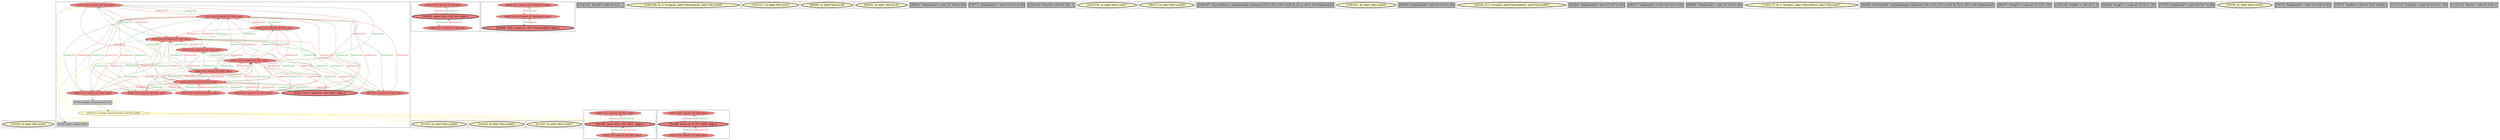
digraph G {



node1016->node1020 [style=solid,color=firebrick3,label="A|indep|Const",penwidth=1.0,fontcolor=firebrick3 ]
node1020->node1016 [style=solid,color=forestgreen,label="T|indep|Const",penwidth=1.0,fontcolor=forestgreen ]
node1026->node1024 [style=solid,color=firebrick3,label="A|indep|Const",penwidth=1.0,fontcolor=firebrick3 ]
node1024->node1026 [style=solid,color=forestgreen,label="T|indep|Const",penwidth=1.0,fontcolor=forestgreen ]
node1007->node1015 [style=solid,color=firebrick3,label="A|indep|Const",penwidth=1.0,fontcolor=firebrick3 ]
node1013->node1019 [style=solid,color=firebrick3,label="A|indep|Const",penwidth=1.0,fontcolor=firebrick3 ]
node1021->node1019 [style=solid,color=firebrick3,label="A|indep|Const",penwidth=1.0,fontcolor=firebrick3 ]
node1030->node1029 [style=solid,color=firebrick3,label="A|indep|Const",penwidth=1.0,fontcolor=firebrick3 ]
node1029->node1030 [style=solid,color=forestgreen,label="T|indep|Const",penwidth=1.0,fontcolor=forestgreen ]
node1010->node1020 [style=solid,color=firebrick3,label="A|indep|Const",penwidth=1.0,fontcolor=firebrick3 ]
node1022->node1014 [style=solid,color=firebrick3,label="A|indep|Const",penwidth=1.0,fontcolor=firebrick3 ]
node1019->node1013 [style=solid,color=forestgreen,label="T|indep|Const",penwidth=1.0,fontcolor=forestgreen ]
node1014->node1022 [style=solid,color=forestgreen,label="T|indep|Const",penwidth=1.0,fontcolor=forestgreen ]
node1022->node1020 [style=solid,color=firebrick3,label="A|indep|Const",penwidth=1.0,fontcolor=firebrick3 ]
node1017->node1021 [style=solid,color=gold,label="C",penwidth=1.0,fontcolor=gold ]
node1008->node1020 [style=solid,color=firebrick3,label="A|indep|Const",penwidth=1.0,fontcolor=firebrick3 ]
node1020->node1008 [style=solid,color=forestgreen,label="T|indep|Const",penwidth=1.0,fontcolor=forestgreen ]
node1020->node1007 [style=solid,color=forestgreen,label="T|indep|Const",penwidth=1.0,fontcolor=forestgreen ]
node1021->node1020 [style=solid,color=firebrick3,label="A|indep|Const",penwidth=1.0,fontcolor=firebrick3 ]
node1007->node1019 [style=solid,color=firebrick3,label="A|indep|Const",penwidth=1.0,fontcolor=firebrick3 ]
node1019->node1007 [style=solid,color=forestgreen,label="T|indep|Const",penwidth=1.0,fontcolor=forestgreen ]
node1028->node1029 [style=solid,color=firebrick3,label="A|indep|Const",penwidth=1.0,fontcolor=firebrick3 ]
node1020->node1012 [style=solid,color=forestgreen,label="T|indep|Const",penwidth=1.0,fontcolor=forestgreen ]
node1015->node1007 [style=solid,color=forestgreen,label="T|indep|Const",penwidth=1.0,fontcolor=forestgreen ]
node1015->node1012 [style=solid,color=forestgreen,label="T|indep|Const",penwidth=1.0,fontcolor=forestgreen ]
node1012->node1020 [style=solid,color=firebrick3,label="A|indep|Const",penwidth=1.0,fontcolor=firebrick3 ]
node1012->node1019 [style=solid,color=firebrick3,label="A|indep|Const",penwidth=1.0,fontcolor=firebrick3 ]
node1029->node1028 [style=solid,color=forestgreen,label="T|indep|Const",penwidth=1.0,fontcolor=forestgreen ]
node1015->node1009 [style=solid,color=forestgreen,label="T|indep|Const",penwidth=1.0,fontcolor=forestgreen ]
node1019->node1010 [style=solid,color=forestgreen,label="T|indep|Const",penwidth=1.0,fontcolor=forestgreen ]
node1017->node1016 [style=solid,color=gold,label="C",penwidth=1.0,fontcolor=gold ]
node1008->node1015 [style=solid,color=firebrick3,label="A|indep|Const",penwidth=1.0,fontcolor=firebrick3 ]
node1020->node1021 [style=solid,color=forestgreen,label="T|indep|Const",penwidth=1.0,fontcolor=forestgreen ]
node1021->node1018 [style=solid,color=black,label="",penwidth=0.5,fontcolor=black ]
node1019->node1021 [style=solid,color=forestgreen,label="T|indep|Const",penwidth=1.0,fontcolor=forestgreen ]
node1020->node1010 [style=solid,color=forestgreen,label="T|indep|Const",penwidth=1.0,fontcolor=forestgreen ]
node1009->node1015 [style=solid,color=firebrick3,label="A|indep|Const",penwidth=1.0,fontcolor=firebrick3 ]
node1020->node1009 [style=solid,color=forestgreen,label="T|indep|Const",penwidth=1.0,fontcolor=forestgreen ]
node1014->node1011 [style=solid,color=forestgreen,label="T|indep|Const",penwidth=1.0,fontcolor=forestgreen ]
node1019->node1011 [style=solid,color=forestgreen,label="T|indep|Const",penwidth=1.0,fontcolor=forestgreen ]
node1021->node1014 [style=solid,color=firebrick3,label="A|indep|Const",penwidth=1.0,fontcolor=firebrick3 ]
node1015->node1013 [style=solid,color=forestgreen,label="T|indep|Const",penwidth=1.0,fontcolor=forestgreen ]
node1021->node1015 [style=solid,color=firebrick3,label="A|indep|Const",penwidth=1.0,fontcolor=firebrick3 ]
node1013->node1014 [style=solid,color=firebrick3,label="A|indep|Const",penwidth=1.0,fontcolor=firebrick3 ]
node1020->node1011 [style=solid,color=forestgreen,label="T|indep|Const",penwidth=1.0,fontcolor=forestgreen ]
node1016->node1014 [style=solid,color=firebrick3,label="A|indep|Const",penwidth=1.0,fontcolor=firebrick3 ]
node1017->node1027 [style=solid,color=gold,label="C",penwidth=1.0,fontcolor=gold ]
node1012->node1014 [style=solid,color=firebrick3,label="A|indep|Const",penwidth=1.0,fontcolor=firebrick3 ]
node1017->node998 [style=solid,color=gold,label="C",penwidth=1.0,fontcolor=gold ]
node1011->node1014 [style=solid,color=firebrick3,label="A|indep|Const",penwidth=1.0,fontcolor=firebrick3 ]
node1014->node1016 [style=solid,color=forestgreen,label="T|indep|Const",penwidth=1.0,fontcolor=forestgreen ]
node1002->node1003 [style=solid,color=firebrick3,label="A|indep|Const",penwidth=1.0,fontcolor=firebrick3 ]
node1010->node1014 [style=solid,color=firebrick3,label="A|indep|Const",penwidth=1.0,fontcolor=firebrick3 ]
node1017->node1029 [style=solid,color=gold,label="C",penwidth=1.0,fontcolor=gold ]
node1017->node1031 [style=solid,color=gold,label="C",penwidth=1.0,fontcolor=gold ]
node1015->node1008 [style=solid,color=forestgreen,label="T|indep|Const",penwidth=1.0,fontcolor=forestgreen ]
node1015->node1011 [style=solid,color=forestgreen,label="T|indep|Const",penwidth=1.0,fontcolor=forestgreen ]
node1017->node1014 [style=solid,color=gold,label="C",penwidth=1.0,fontcolor=gold ]
node1017->node1006 [style=solid,color=gold,label="C",penwidth=1.0,fontcolor=gold ]
node1017->node1017 [style=solid,color=gold,label="C",penwidth=1.0,fontcolor=gold ]
node1019->node1012 [style=solid,color=forestgreen,label="T|indep|Const",penwidth=1.0,fontcolor=forestgreen ]
node1017->node971 [style=solid,color=gold,label="C",penwidth=1.0,fontcolor=gold ]
node1010->node1019 [style=solid,color=firebrick3,label="A|indep|Const",penwidth=1.0,fontcolor=firebrick3 ]
node1014->node1010 [style=solid,color=forestgreen,label="T|indep|Const",penwidth=1.0,fontcolor=forestgreen ]
node1010->node1015 [style=solid,color=firebrick3,label="A|indep|Const",penwidth=1.0,fontcolor=firebrick3 ]
node1015->node1010 [style=solid,color=forestgreen,label="T|indep|Const",penwidth=1.0,fontcolor=forestgreen ]
node1019->node1022 [style=solid,color=forestgreen,label="T|indep|Const",penwidth=1.0,fontcolor=forestgreen ]
node1009->node1020 [style=solid,color=firebrick3,label="A|indep|Const",penwidth=1.0,fontcolor=firebrick3 ]
node1019->node1008 [style=solid,color=forestgreen,label="T|indep|Const",penwidth=1.0,fontcolor=forestgreen ]
node1022->node1019 [style=solid,color=firebrick3,label="A|indep|Const",penwidth=1.0,fontcolor=firebrick3 ]
node1014->node1013 [style=solid,color=forestgreen,label="T|indep|Const",penwidth=1.0,fontcolor=forestgreen ]
node1008->node1014 [style=solid,color=firebrick3,label="A|indep|Const",penwidth=1.0,fontcolor=firebrick3 ]
node1022->node1015 [style=solid,color=firebrick3,label="A|indep|Const",penwidth=1.0,fontcolor=firebrick3 ]
node1013->node1020 [style=solid,color=firebrick3,label="A|indep|Const",penwidth=1.0,fontcolor=firebrick3 ]
node1020->node1013 [style=solid,color=forestgreen,label="T|indep|Const",penwidth=1.0,fontcolor=forestgreen ]
node1015->node1021 [style=solid,color=forestgreen,label="T|indep|Const",penwidth=1.0,fontcolor=forestgreen ]
node1013->node1015 [style=solid,color=firebrick3,label="A|indep|Const",penwidth=1.0,fontcolor=firebrick3 ]
node1016->node1015 [style=solid,color=firebrick3,label="A|indep|Const",penwidth=1.0,fontcolor=firebrick3 ]
node1015->node1016 [style=solid,color=forestgreen,label="T|indep|Const",penwidth=1.0,fontcolor=forestgreen ]
node1011->node1019 [style=solid,color=firebrick3,label="A|indep|Const",penwidth=1.0,fontcolor=firebrick3 ]
node1014->node1009 [style=solid,color=forestgreen,label="T|indep|Const",penwidth=1.0,fontcolor=forestgreen ]
node1009->node1019 [style=solid,color=firebrick3,label="A|indep|Const",penwidth=1.0,fontcolor=firebrick3 ]
node1008->node1019 [style=solid,color=firebrick3,label="A|indep|Const",penwidth=1.0,fontcolor=firebrick3 ]
node1011->node1015 [style=solid,color=firebrick3,label="A|indep|Const",penwidth=1.0,fontcolor=firebrick3 ]
node981->node983 [style=solid,color=firebrick3,label="A|indep",penwidth=1.0,fontcolor=firebrick3 ]
node1019->node1016 [style=solid,color=forestgreen,label="T|indep|Const",penwidth=1.0,fontcolor=forestgreen ]
node1007->node1020 [style=solid,color=firebrick3,label="A|indep|Const",penwidth=1.0,fontcolor=firebrick3 ]
node1019->node1009 [style=solid,color=forestgreen,label="T|indep|Const",penwidth=1.0,fontcolor=forestgreen ]
node1004->node1003 [style=solid,color=firebrick3,label="A|indep|Const",penwidth=1.0,fontcolor=firebrick3 ]
node1020->node1022 [style=solid,color=forestgreen,label="T|indep|Const",penwidth=1.0,fontcolor=forestgreen ]
node1003->node1004 [style=solid,color=forestgreen,label="T|indep|Const",penwidth=1.0,fontcolor=forestgreen ]
node1011->node1020 [style=solid,color=firebrick3,label="A|indep|Const",penwidth=1.0,fontcolor=firebrick3 ]
node1014->node1008 [style=solid,color=forestgreen,label="T|indep|Const",penwidth=1.0,fontcolor=forestgreen ]
node1018->node1017 [style=solid,color=black,label="",penwidth=0.5,fontcolor=black ]
node1017->node1018 [style=solid,color=gold,label="C",penwidth=1.0,fontcolor=gold ]
node1016->node1006 [style=solid,color=black,label="",penwidth=0.5,fontcolor=black ]
node1014->node1021 [style=solid,color=forestgreen,label="T|indep|Const",penwidth=1.0,fontcolor=forestgreen ]
node1024->node1025 [style=solid,color=forestgreen,label="T|indep|Const",penwidth=1.0,fontcolor=forestgreen ]
node1017->node1024 [style=solid,color=gold,label="C",penwidth=1.0,fontcolor=gold ]
node1003->node1002 [style=solid,color=forestgreen,label="T|indep|Const",penwidth=1.0,fontcolor=forestgreen ]
node983->node981 [style=solid,color=forestgreen,label="T|indep",penwidth=1.0,fontcolor=forestgreen ]
node1025->node1024 [style=solid,color=firebrick3,label="A|indep|Const",penwidth=1.0,fontcolor=firebrick3 ]
node1015->node1022 [style=solid,color=forestgreen,label="T|indep|Const",penwidth=1.0,fontcolor=forestgreen ]
node1007->node1014 [style=solid,color=firebrick3,label="A|indep|Const",penwidth=1.0,fontcolor=firebrick3 ]
node983->node982 [style=solid,color=forestgreen,label="T|indep",penwidth=1.0,fontcolor=forestgreen ]
node1012->node1015 [style=solid,color=firebrick3,label="A|indep|Const",penwidth=1.0,fontcolor=firebrick3 ]
node982->node983 [style=solid,color=firebrick3,label="A|indep",penwidth=1.0,fontcolor=firebrick3 ]
node1006->node1014 [style=solid,color=black,label="",penwidth=0.5,fontcolor=black ]
node1014->node1007 [style=solid,color=forestgreen,label="T|indep|Const",penwidth=1.0,fontcolor=forestgreen ]
node1016->node1019 [style=solid,color=firebrick3,label="A|indep|Const",penwidth=1.0,fontcolor=firebrick3 ]
node1009->node1014 [style=solid,color=firebrick3,label="A|indep|Const",penwidth=1.0,fontcolor=firebrick3 ]
node1014->node1012 [style=solid,color=forestgreen,label="T|indep|Const",penwidth=1.0,fontcolor=forestgreen ]


subgraph cluster36 {


node1031 [penwidth=3.0,fontsize=20,fillcolor=lemonchiffon,label="[21/22]  br label %for.cond27",shape=ellipse,style=filled ]



}

subgraph cluster15 {


node988 [penwidth=3.0,fontsize=20,fillcolor=grey,label="[114/115]  %inc49 = add i32 %22, 1",shape=rectangle,style=filled ]



}

subgraph cluster35 {


node1030 [fillcolor=lightcoral,label="[28/29]  %24 = load i32, i32* %j51, align 4",shape=ellipse,style=filled ]
node1028 [fillcolor=lightcoral,label="[26/27]  %27 = load i32, i32* %j51, align 4",shape=ellipse,style=filled ]
node1029 [penwidth=3.0,fontsize=20,fillcolor=lightcoral,label="[25/30]  store i32 0, i32* %j51, align 4",shape=ellipse,style=filled ]



}

subgraph cluster11 {


node984 [penwidth=3.0,fontsize=20,fillcolor=lemonchiffon,label="[108/109]  br i1 %cmp28, label %for.body29, label %for.end50",shape=ellipse,style=filled ]



}

subgraph cluster19 {


node992 [penwidth=3.0,fontsize=20,fillcolor=lemonchiffon,label="[120/121]  br label %for.inc61",shape=ellipse,style=filled ]



}

subgraph cluster9 {


node980 [penwidth=3.0,fontsize=20,fillcolor=lemonchiffon,label="[88/89]  br label %for.inc48",shape=ellipse,style=filled ]



}

subgraph cluster8 {


node979 [penwidth=3.0,fontsize=20,fillcolor=lemonchiffon,label="[90/91]  br label %for.inc45",shape=ellipse,style=filled ]



}

subgraph cluster10 {


node983 [fillcolor=lightcoral,label="[65/68]  store i32 %add44, i32* %arrayidx43, align 4",shape=ellipse,style=filled ]
node981 [fillcolor=lightcoral,label="[66/67]  %25 = load i32, i32* %arrayidx56, align 4",shape=ellipse,style=filled ]
node982 [penwidth=3.0,fontsize=20,fillcolor=lightcoral,label="[64/69]  %20 = load i32, i32* %arrayidx43, align 4",shape=ellipse,style=filled ]



}

subgraph cluster23 {


node996 [penwidth=3.0,fontsize=20,fillcolor=grey,label="[80/81]  %idxprom35 = zext i32 %16 to i64",shape=rectangle,style=filled ]



}

subgraph cluster7 {


node978 [penwidth=3.0,fontsize=20,fillcolor=grey,label="[76/77]  %idxprom55 = zext i32 %24 to i64",shape=rectangle,style=filled ]



}

subgraph cluster14 {


node987 [penwidth=3.0,fontsize=20,fillcolor=grey,label="[104/105]  %inc46 = add i32 %21, 1",shape=rectangle,style=filled ]



}

subgraph cluster6 {


node977 [penwidth=3.0,fontsize=20,fillcolor=lemonchiffon,label="[102/103]  br label %for.cond27",shape=ellipse,style=filled ]



}

subgraph cluster30 {


node1005 [penwidth=3.0,fontsize=20,fillcolor=lemonchiffon,label="[56/57]  br label %for.cond30",shape=ellipse,style=filled ]



}

subgraph cluster31 {


node1022 [fillcolor=lightcoral,label="[44/45]  %26 = load i32, i32* %i22, align 4",shape=ellipse,style=filled ]
node1011 [fillcolor=lightcoral,label="[6/47]  %21 = load i32, i32* %i22, align 4",shape=ellipse,style=filled ]
node1007 [fillcolor=lightcoral,label="[8/9]  %23 = load i32, i32* %i22, align 4",shape=ellipse,style=filled ]
node1010 [penwidth=3.0,fontsize=20,fillcolor=lightcoral,label="[0/53]  %14 = load i32, i32* %i22, align 4",shape=ellipse,style=filled ]
node1009 [fillcolor=lightcoral,label="[14/15]  %22 = load i32, i32* %i22, align 4",shape=ellipse,style=filled ]
node1008 [fillcolor=lightcoral,label="[2/51]  %13 = load i32, i32* %i22, align 4",shape=ellipse,style=filled ]
node1006 [fillcolor=grey,label="[11/12]  %inc65 = add i32 %29, 1",shape=rectangle,style=filled ]
node1018 [fillcolor=grey,label="[17/40]  %cmp24 = icmp ult i32 %12, 100",shape=rectangle,style=filled ]
node1013 [fillcolor=lightcoral,label="[42/43]  %28 = load i32, i32* %i22, align 4",shape=ellipse,style=filled ]
node1015 [fillcolor=lightcoral,label="[5/48]  store i32 %inc62, i32* %i22, align 4",shape=ellipse,style=filled ]
node1014 [fillcolor=lightcoral,label="[3/50]  store i32 %inc65, i32* %i22, align 4",shape=ellipse,style=filled ]
node1016 [fillcolor=lightcoral,label="[10/13]  %29 = load i32, i32* %i22, align 4",shape=ellipse,style=filled ]
node1017 [fillcolor=lemonchiffon,label="[18/39]  br i1 %cmp24, label %for.body25, label %for.end66",shape=ellipse,style=filled ]
node1019 [fillcolor=lightcoral,label="[7/46]  store i32 %inc46, i32* %i22, align 4",shape=ellipse,style=filled ]
node1012 [fillcolor=lightcoral,label="[4/49]  %15 = load i32, i32* %i22, align 4",shape=ellipse,style=filled ]
node1020 [fillcolor=lightcoral,label="[1/52]  store i32 %inc49, i32* %i22, align 4",shape=ellipse,style=filled ]
node1021 [fillcolor=lightcoral,label="[16/41]  %12 = load i32, i32* %i22, align 4",shape=ellipse,style=filled ]



}

subgraph cluster0 {


node971 [penwidth=3.0,fontsize=20,fillcolor=lemonchiffon,label="[19/20]  br label %for.inc64",shape=ellipse,style=filled ]



}

subgraph cluster13 {


node986 [penwidth=3.0,fontsize=20,fillcolor=grey,label="[106/107]  %arrayidx43 = getelementptr inbounds [100 x i32], [100 x i32]* @_ZL1a, i64 0, i64 %idxprom42",shape=rectangle,style=filled ]



}

subgraph cluster5 {


node976 [penwidth=3.0,fontsize=20,fillcolor=lemonchiffon,label="[100/101]  br label %for.cond30",shape=ellipse,style=filled ]



}

subgraph cluster1 {


node972 [penwidth=3.0,fontsize=20,fillcolor=grey,label="[92/93]  %idxprom39 = zext i32 %18 to i64",shape=rectangle,style=filled ]



}

subgraph cluster32 {


node1023 [penwidth=3.0,fontsize=20,fillcolor=lemonchiffon,label="[54/55]  br i1 %cmp53, label %for.body54, label %for.end63",shape=ellipse,style=filled ]



}

subgraph cluster3 {


node974 [penwidth=3.0,fontsize=20,fillcolor=grey,label="[82/83]  %idxprom59 = zext i32 %27 to i64",shape=rectangle,style=filled ]



}

subgraph cluster4 {


node975 [penwidth=3.0,fontsize=20,fillcolor=grey,label="[96/97]  %idxprom33 = zext i32 %15 to i64",shape=rectangle,style=filled ]



}

subgraph cluster17 {


node990 [penwidth=3.0,fontsize=20,fillcolor=grey,label="[98/99]  %idxprom42 = zext i32 %19 to i64",shape=rectangle,style=filled ]



}

subgraph cluster16 {


node989 [penwidth=3.0,fontsize=20,fillcolor=lemonchiffon,label="[116/117]  br i1 %cmp31, label %for.body32, label %for.end47",shape=ellipse,style=filled ]



}

subgraph cluster2 {


node973 [penwidth=3.0,fontsize=20,fillcolor=grey,label="[94/95]  %arrayidx56 = getelementptr inbounds [100 x i32], [100 x i32]* @_ZL1a, i64 0, i64 %idxprom55",shape=rectangle,style=filled ]



}

subgraph cluster34 {


node1027 [penwidth=3.0,fontsize=20,fillcolor=lemonchiffon,label="[31/32]  br label %for.cond52",shape=ellipse,style=filled ]



}

subgraph cluster22 {


node995 [penwidth=3.0,fontsize=20,fillcolor=grey,label="[86/87]  %cmp53 = icmp ult i32 %23, 100",shape=rectangle,style=filled ]



}

subgraph cluster25 {


node998 [penwidth=3.0,fontsize=20,fillcolor=lemonchiffon,label="[23/24]  br label %for.cond23",shape=ellipse,style=filled ]



}

subgraph cluster18 {


node991 [penwidth=3.0,fontsize=20,fillcolor=grey,label="[118/119]  %add41 = add i32 0, 0",shape=rectangle,style=filled ]



}

subgraph cluster29 {


node1004 [fillcolor=lightcoral,label="[59/60]  %17 = load i32, i32* %k, align 4",shape=ellipse,style=filled ]
node1002 [fillcolor=lightcoral,label="[61/62]  %16 = load i32, i32* %k, align 4",shape=ellipse,style=filled ]
node1003 [penwidth=3.0,fontsize=20,fillcolor=lightcoral,label="[58/63]  store i32 0, i32* %k, align 4",shape=ellipse,style=filled ]



}

subgraph cluster20 {


node993 [penwidth=3.0,fontsize=20,fillcolor=grey,label="[84/85]  %cmp31 = icmp ult i32 %14, 100",shape=rectangle,style=filled ]



}

subgraph cluster26 {


node999 [penwidth=3.0,fontsize=20,fillcolor=grey,label="[74/75]  %idxprom37 = zext i32 %17 to i64",shape=rectangle,style=filled ]



}

subgraph cluster24 {


node997 [penwidth=3.0,fontsize=20,fillcolor=lemonchiffon,label="[78/79]  br label %for.cond52",shape=ellipse,style=filled ]



}

subgraph cluster28 {


node1001 [penwidth=3.0,fontsize=20,fillcolor=grey,label="[70/71]  %idxprom57 = zext i32 %26 to i64",shape=rectangle,style=filled ]



}

subgraph cluster27 {


node1000 [penwidth=3.0,fontsize=20,fillcolor=grey,label="[72/73]  %add44 = add i32 %20, %add41",shape=rectangle,style=filled ]



}

subgraph cluster21 {


node994 [penwidth=3.0,fontsize=20,fillcolor=grey,label="[112/113]  %cmp28 = icmp ult i32 %13, 100",shape=rectangle,style=filled ]



}

subgraph cluster12 {


node985 [penwidth=3.0,fontsize=20,fillcolor=grey,label="[110/111]  %inc62 = add i32 %28, 1",shape=rectangle,style=filled ]



}

subgraph cluster33 {


node1026 [fillcolor=lightcoral,label="[36/37]  %18 = load i32, i32* %j26, align 4",shape=ellipse,style=filled ]
node1024 [penwidth=3.0,fontsize=20,fillcolor=lightcoral,label="[33/38]  store i32 0, i32* %j26, align 4",shape=ellipse,style=filled ]
node1025 [fillcolor=lightcoral,label="[34/35]  %19 = load i32, i32* %j26, align 4",shape=ellipse,style=filled ]



}

}
